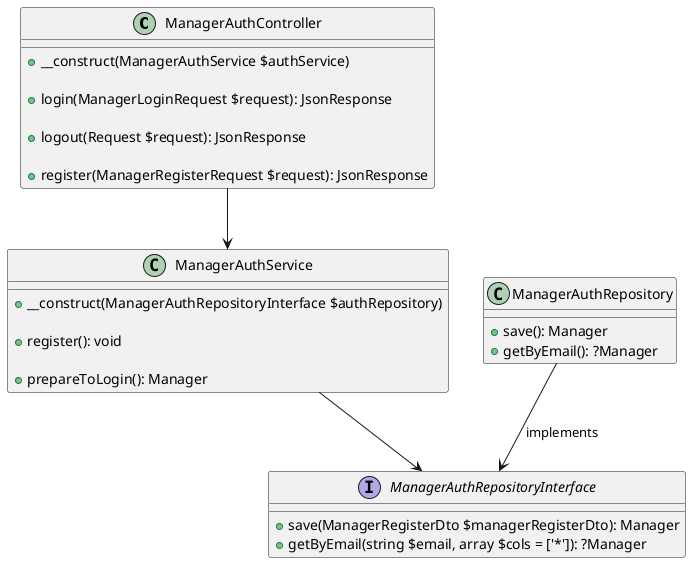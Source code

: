 @startuml

class ManagerAuthController {
    + __construct(ManagerAuthService $authService)

    + login(ManagerLoginRequest $request): JsonResponse

    + logout(Request $request): JsonResponse

    + register(ManagerRegisterRequest $request): JsonResponse
}

class ManagerAuthService {
    + __construct(ManagerAuthRepositoryInterface $authRepository)

    + register(): void

    + prepareToLogin(): Manager
}

interface ManagerAuthRepositoryInterface {
    + save(ManagerRegisterDto $managerRegisterDto): Manager
    + getByEmail(string $email, array $cols = ['*']): ?Manager
}

class ManagerAuthRepository {
    + save(): Manager
    + getByEmail(): ?Manager
}

ManagerAuthController --> ManagerAuthService
ManagerAuthService --> ManagerAuthRepositoryInterface
ManagerAuthRepository --> ManagerAuthRepositoryInterface : implements
@enduml